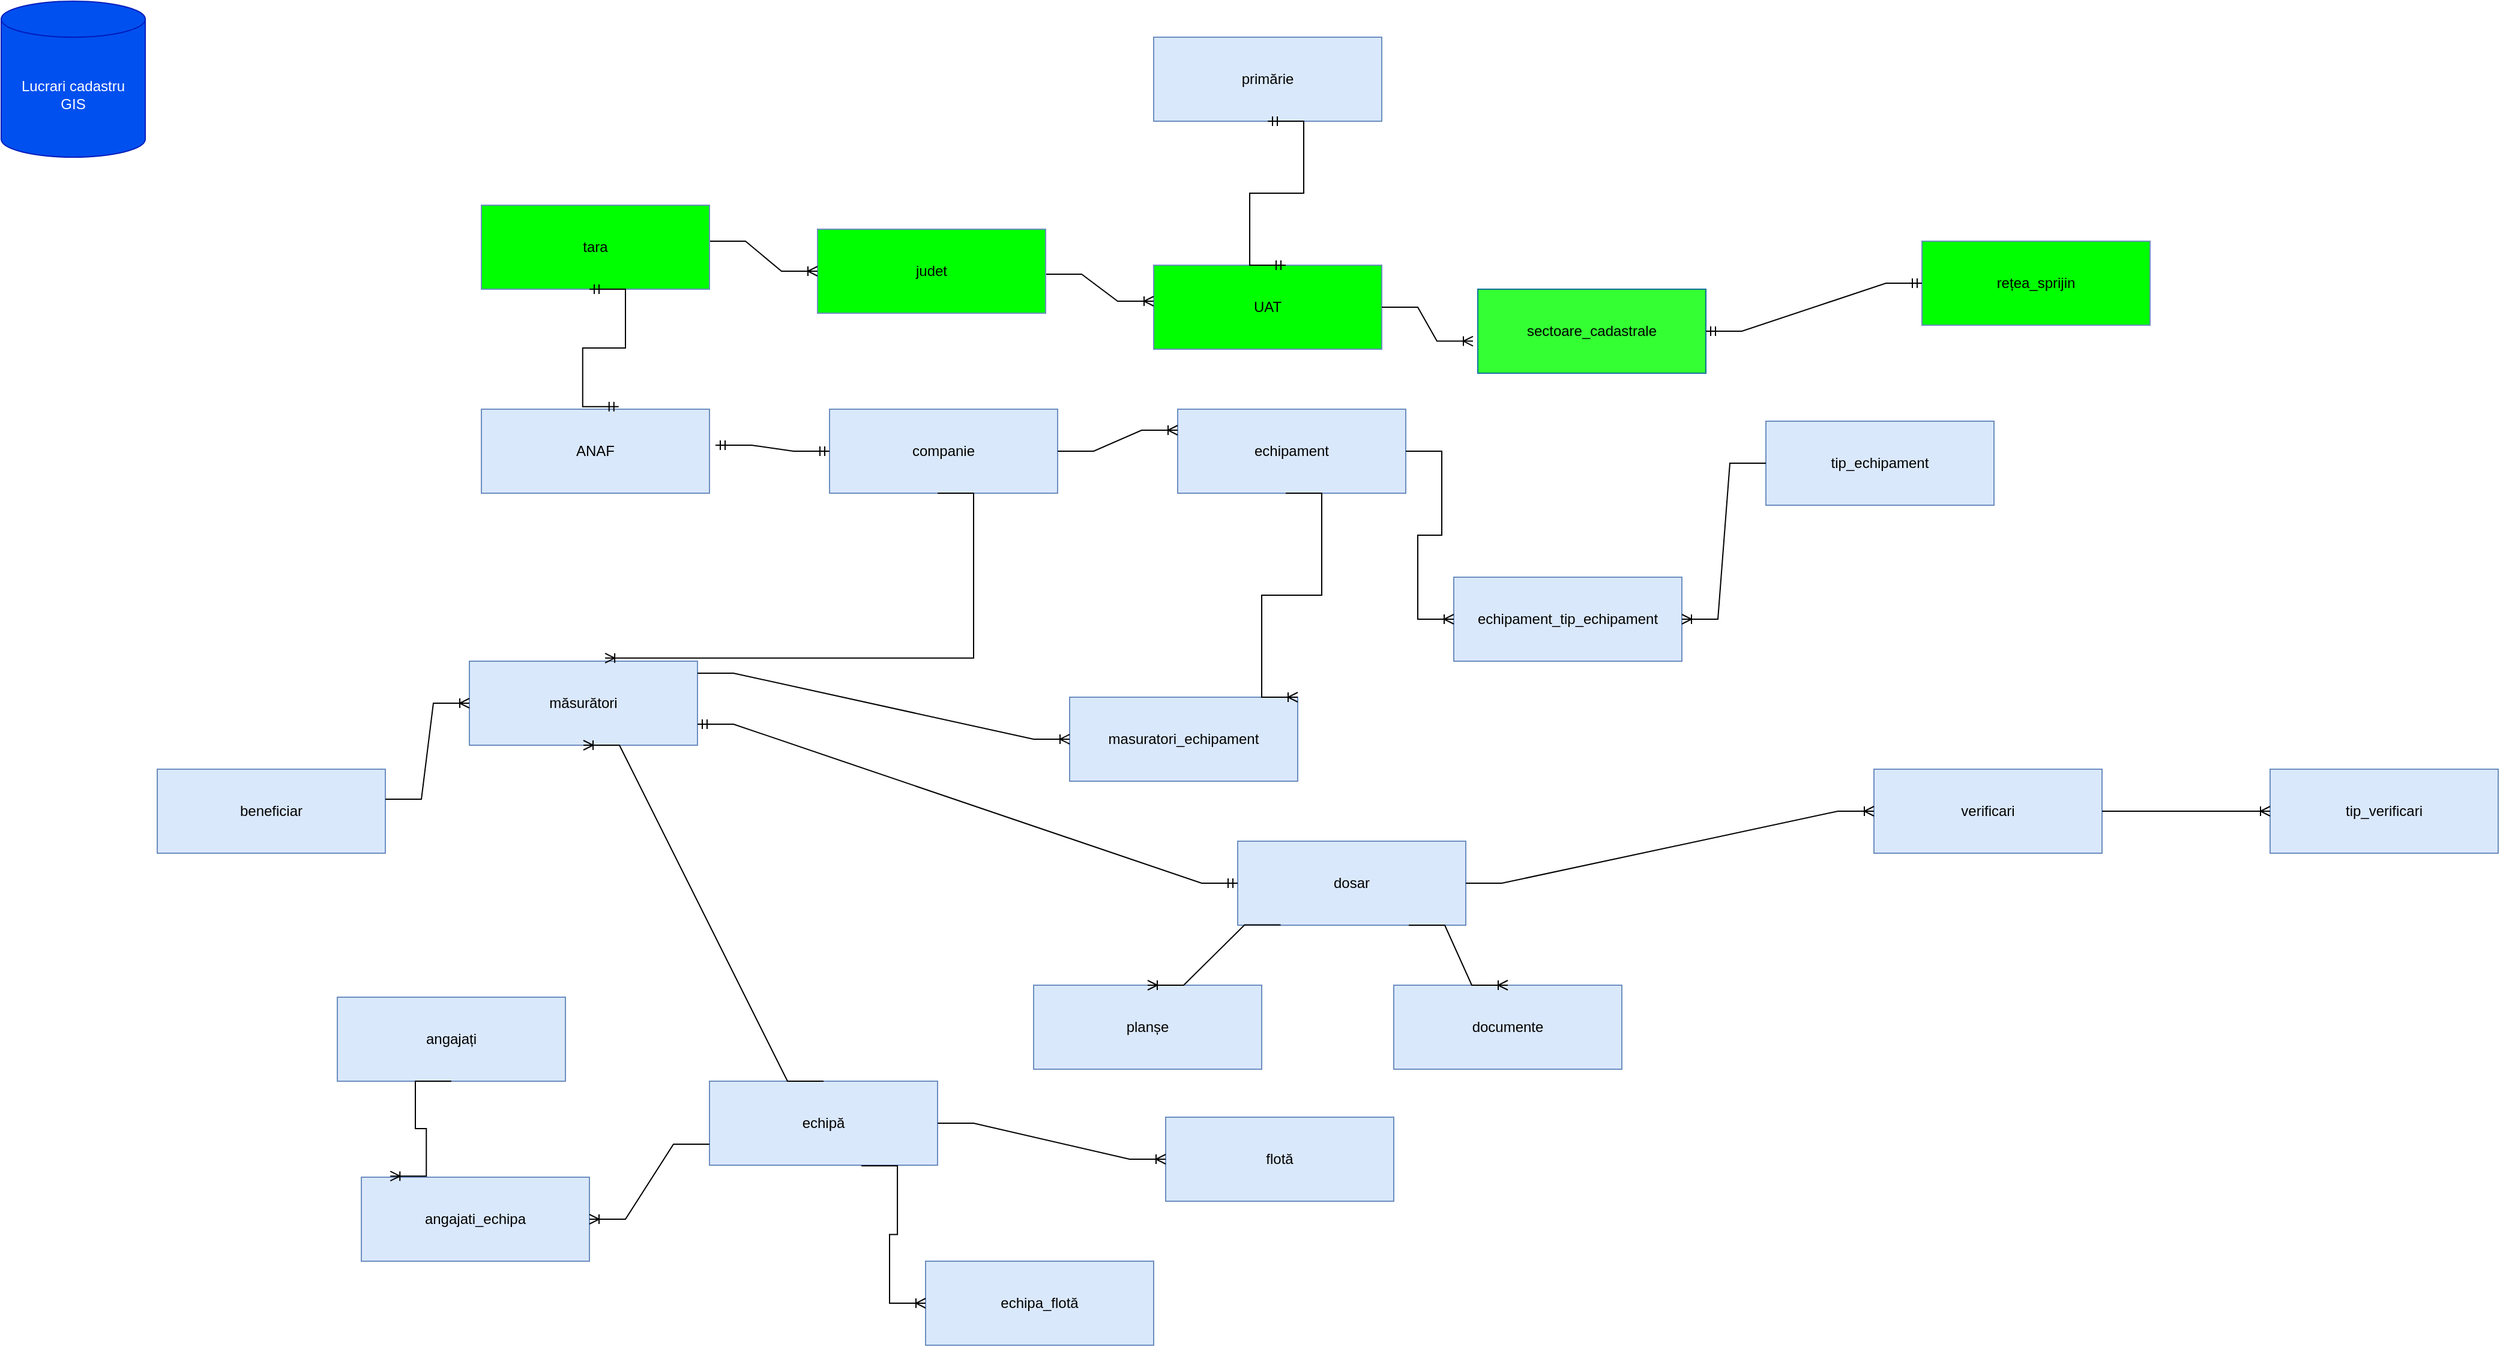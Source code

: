 <mxfile version="22.0.8" type="github">
  <diagram name="Page-1" id="zXPfUbV_PlMYqEEOmxEf">
    <mxGraphModel dx="3183" dy="2358" grid="1" gridSize="10" guides="1" tooltips="1" connect="1" arrows="1" fold="1" page="1" pageScale="1" pageWidth="850" pageHeight="1100" math="0" shadow="0">
      <root>
        <mxCell id="0" />
        <mxCell id="1" parent="0" />
        <mxCell id="alLgOjoT97Wj0h5GKDA_-1" value="Lucrari cadastru &lt;br&gt;GIS" style="shape=cylinder3;whiteSpace=wrap;html=1;boundedLbl=1;backgroundOutline=1;size=15;fillColor=#0050ef;strokeColor=#001DBC;fontColor=#ffffff;" vertex="1" parent="1">
          <mxGeometry x="-220" y="-150" width="120" height="130" as="geometry" />
        </mxCell>
        <mxCell id="alLgOjoT97Wj0h5GKDA_-2" value="sectoare_cadastrale" style="rounded=0;whiteSpace=wrap;html=1;fillColor=#33FF33;strokeColor=#10739e;" vertex="1" parent="1">
          <mxGeometry x="1010" y="90" width="190" height="70" as="geometry" />
        </mxCell>
        <mxCell id="alLgOjoT97Wj0h5GKDA_-5" value="rețea_sprijin" style="rounded=0;whiteSpace=wrap;html=1;fillColor=#00FF00;strokeColor=#6c8ebf;" vertex="1" parent="1">
          <mxGeometry x="1380" y="50" width="190" height="70" as="geometry" />
        </mxCell>
        <mxCell id="alLgOjoT97Wj0h5GKDA_-6" value="echipă" style="rounded=0;whiteSpace=wrap;html=1;fillColor=#dae8fc;strokeColor=#6c8ebf;" vertex="1" parent="1">
          <mxGeometry x="370" y="750" width="190" height="70" as="geometry" />
        </mxCell>
        <mxCell id="alLgOjoT97Wj0h5GKDA_-7" value="angajați" style="rounded=0;whiteSpace=wrap;html=1;fillColor=#dae8fc;strokeColor=#6c8ebf;" vertex="1" parent="1">
          <mxGeometry x="60" y="680" width="190" height="70" as="geometry" />
        </mxCell>
        <mxCell id="alLgOjoT97Wj0h5GKDA_-8" value="echipament" style="rounded=0;whiteSpace=wrap;html=1;fillColor=#dae8fc;strokeColor=#6c8ebf;" vertex="1" parent="1">
          <mxGeometry x="760" y="190" width="190" height="70" as="geometry" />
        </mxCell>
        <mxCell id="alLgOjoT97Wj0h5GKDA_-10" value="flotă" style="rounded=0;whiteSpace=wrap;html=1;fillColor=#dae8fc;strokeColor=#6c8ebf;" vertex="1" parent="1">
          <mxGeometry x="750" y="780" width="190" height="70" as="geometry" />
        </mxCell>
        <mxCell id="alLgOjoT97Wj0h5GKDA_-11" value="documente" style="rounded=0;whiteSpace=wrap;html=1;fillColor=#dae8fc;strokeColor=#6c8ebf;" vertex="1" parent="1">
          <mxGeometry x="940" y="670" width="190" height="70" as="geometry" />
        </mxCell>
        <mxCell id="alLgOjoT97Wj0h5GKDA_-12" value="măsurători" style="rounded=0;whiteSpace=wrap;html=1;fillColor=#dae8fc;strokeColor=#6c8ebf;" vertex="1" parent="1">
          <mxGeometry x="170" y="400" width="190" height="70" as="geometry" />
        </mxCell>
        <mxCell id="alLgOjoT97Wj0h5GKDA_-13" value="primărie" style="rounded=0;whiteSpace=wrap;html=1;fillColor=#dae8fc;strokeColor=#6c8ebf;" vertex="1" parent="1">
          <mxGeometry x="740" y="-120" width="190" height="70" as="geometry" />
        </mxCell>
        <mxCell id="alLgOjoT97Wj0h5GKDA_-14" value="beneficiar" style="rounded=0;whiteSpace=wrap;html=1;fillColor=#dae8fc;strokeColor=#6c8ebf;" vertex="1" parent="1">
          <mxGeometry x="-90" y="490" width="190" height="70" as="geometry" />
        </mxCell>
        <mxCell id="alLgOjoT97Wj0h5GKDA_-15" value="echipament_tip_echipament" style="rounded=0;whiteSpace=wrap;html=1;fillColor=#dae8fc;strokeColor=#6c8ebf;" vertex="1" parent="1">
          <mxGeometry x="990" y="330" width="190" height="70" as="geometry" />
        </mxCell>
        <mxCell id="alLgOjoT97Wj0h5GKDA_-16" value="dosar" style="rounded=0;whiteSpace=wrap;html=1;fillColor=#dae8fc;strokeColor=#6c8ebf;" vertex="1" parent="1">
          <mxGeometry x="810" y="550" width="190" height="70" as="geometry" />
        </mxCell>
        <mxCell id="alLgOjoT97Wj0h5GKDA_-18" value="planșe" style="rounded=0;whiteSpace=wrap;html=1;fillColor=#dae8fc;strokeColor=#6c8ebf;" vertex="1" parent="1">
          <mxGeometry x="640" y="670" width="190" height="70" as="geometry" />
        </mxCell>
        <mxCell id="alLgOjoT97Wj0h5GKDA_-22" value="UAT" style="rounded=0;whiteSpace=wrap;html=1;fillColor=#00FF00;strokeColor=#6c8ebf;" vertex="1" parent="1">
          <mxGeometry x="740" y="70" width="190" height="70" as="geometry" />
        </mxCell>
        <mxCell id="alLgOjoT97Wj0h5GKDA_-23" value="" style="edgeStyle=entityRelationEdgeStyle;fontSize=12;html=1;endArrow=ERoneToMany;rounded=0;entryX=0;entryY=0.75;entryDx=0;entryDy=0;" edge="1" parent="1">
          <mxGeometry width="100" height="100" relative="1" as="geometry">
            <mxPoint x="650" y="77.5" as="sourcePoint" />
            <mxPoint x="740" y="100" as="targetPoint" />
            <Array as="points">
              <mxPoint x="650" y="27.5" />
            </Array>
          </mxGeometry>
        </mxCell>
        <mxCell id="alLgOjoT97Wj0h5GKDA_-24" value="judet" style="rounded=0;whiteSpace=wrap;html=1;fillColor=#00FF00;strokeColor=#6c8ebf;" vertex="1" parent="1">
          <mxGeometry x="460" y="40" width="190" height="70" as="geometry" />
        </mxCell>
        <mxCell id="alLgOjoT97Wj0h5GKDA_-25" value="" style="edgeStyle=entityRelationEdgeStyle;fontSize=12;html=1;endArrow=ERoneToMany;rounded=0;entryX=0;entryY=0.5;entryDx=0;entryDy=0;" edge="1" parent="1" target="alLgOjoT97Wj0h5GKDA_-24">
          <mxGeometry width="100" height="100" relative="1" as="geometry">
            <mxPoint x="370" y="50" as="sourcePoint" />
            <mxPoint x="440" y="30" as="targetPoint" />
          </mxGeometry>
        </mxCell>
        <mxCell id="alLgOjoT97Wj0h5GKDA_-26" value="tara" style="rounded=0;whiteSpace=wrap;html=1;fillColor=#00FF00;strokeColor=#6c8ebf;" vertex="1" parent="1">
          <mxGeometry x="180" y="20" width="190" height="70" as="geometry" />
        </mxCell>
        <mxCell id="alLgOjoT97Wj0h5GKDA_-27" value="" style="edgeStyle=entityRelationEdgeStyle;fontSize=12;html=1;endArrow=ERoneToMany;rounded=0;entryX=-0.021;entryY=0.618;entryDx=0;entryDy=0;entryPerimeter=0;" edge="1" parent="1" target="alLgOjoT97Wj0h5GKDA_-2">
          <mxGeometry width="100" height="100" relative="1" as="geometry">
            <mxPoint x="930" y="105" as="sourcePoint" />
            <mxPoint x="1030" y="5" as="targetPoint" />
          </mxGeometry>
        </mxCell>
        <mxCell id="alLgOjoT97Wj0h5GKDA_-28" value="companie" style="rounded=0;whiteSpace=wrap;html=1;fillColor=#dae8fc;strokeColor=#6c8ebf;" vertex="1" parent="1">
          <mxGeometry x="470" y="190" width="190" height="70" as="geometry" />
        </mxCell>
        <mxCell id="alLgOjoT97Wj0h5GKDA_-29" value="" style="edgeStyle=entityRelationEdgeStyle;fontSize=12;html=1;endArrow=ERoneToMany;rounded=0;entryX=0;entryY=0.25;entryDx=0;entryDy=0;exitX=1;exitY=0.5;exitDx=0;exitDy=0;" edge="1" parent="1" source="alLgOjoT97Wj0h5GKDA_-28" target="alLgOjoT97Wj0h5GKDA_-8">
          <mxGeometry width="100" height="100" relative="1" as="geometry">
            <mxPoint x="680" y="240" as="sourcePoint" />
            <mxPoint x="750" y="130" as="targetPoint" />
          </mxGeometry>
        </mxCell>
        <mxCell id="alLgOjoT97Wj0h5GKDA_-30" value="ANAF" style="rounded=0;whiteSpace=wrap;html=1;fillColor=#dae8fc;strokeColor=#6c8ebf;" vertex="1" parent="1">
          <mxGeometry x="180" y="190" width="190" height="70" as="geometry" />
        </mxCell>
        <mxCell id="alLgOjoT97Wj0h5GKDA_-31" value="" style="edgeStyle=entityRelationEdgeStyle;fontSize=12;html=1;endArrow=ERmandOne;startArrow=ERmandOne;rounded=0;entryX=0;entryY=0.5;entryDx=0;entryDy=0;" edge="1" parent="1" target="alLgOjoT97Wj0h5GKDA_-28">
          <mxGeometry width="100" height="100" relative="1" as="geometry">
            <mxPoint x="375" y="220" as="sourcePoint" />
            <mxPoint x="475" y="120" as="targetPoint" />
          </mxGeometry>
        </mxCell>
        <mxCell id="alLgOjoT97Wj0h5GKDA_-32" value="" style="edgeStyle=entityRelationEdgeStyle;fontSize=12;html=1;endArrow=ERmandOne;startArrow=ERmandOne;rounded=0;entryX=0.602;entryY=-0.03;entryDx=0;entryDy=0;entryPerimeter=0;" edge="1" parent="1" target="alLgOjoT97Wj0h5GKDA_-30">
          <mxGeometry width="100" height="100" relative="1" as="geometry">
            <mxPoint x="270" y="90" as="sourcePoint" />
            <mxPoint x="370" y="-10" as="targetPoint" />
          </mxGeometry>
        </mxCell>
        <mxCell id="alLgOjoT97Wj0h5GKDA_-33" value="masuratori_echipament" style="rounded=0;whiteSpace=wrap;html=1;fillColor=#dae8fc;strokeColor=#6c8ebf;" vertex="1" parent="1">
          <mxGeometry x="670" y="430" width="190" height="70" as="geometry" />
        </mxCell>
        <mxCell id="alLgOjoT97Wj0h5GKDA_-34" value="" style="edgeStyle=entityRelationEdgeStyle;fontSize=12;html=1;endArrow=ERoneToMany;rounded=0;entryX=0.595;entryY=-0.037;entryDx=0;entryDy=0;entryPerimeter=0;" edge="1" parent="1" target="alLgOjoT97Wj0h5GKDA_-12">
          <mxGeometry width="100" height="100" relative="1" as="geometry">
            <mxPoint x="560" y="260" as="sourcePoint" />
            <mxPoint x="280" y="360" as="targetPoint" />
          </mxGeometry>
        </mxCell>
        <mxCell id="alLgOjoT97Wj0h5GKDA_-35" value="" style="edgeStyle=entityRelationEdgeStyle;fontSize=12;html=1;endArrow=ERoneToMany;rounded=0;entryX=1;entryY=0;entryDx=0;entryDy=0;" edge="1" parent="1" target="alLgOjoT97Wj0h5GKDA_-33">
          <mxGeometry width="100" height="100" relative="1" as="geometry">
            <mxPoint x="850" y="260" as="sourcePoint" />
            <mxPoint x="950" y="160" as="targetPoint" />
          </mxGeometry>
        </mxCell>
        <mxCell id="alLgOjoT97Wj0h5GKDA_-36" value="" style="edgeStyle=entityRelationEdgeStyle;fontSize=12;html=1;endArrow=ERoneToMany;rounded=0;entryX=0;entryY=0.5;entryDx=0;entryDy=0;" edge="1" parent="1" target="alLgOjoT97Wj0h5GKDA_-33">
          <mxGeometry width="100" height="100" relative="1" as="geometry">
            <mxPoint x="360" y="410" as="sourcePoint" />
            <mxPoint x="460" y="310" as="targetPoint" />
          </mxGeometry>
        </mxCell>
        <mxCell id="alLgOjoT97Wj0h5GKDA_-37" value="angajati_echipa" style="rounded=0;whiteSpace=wrap;html=1;fillColor=#dae8fc;strokeColor=#6c8ebf;" vertex="1" parent="1">
          <mxGeometry x="80" y="830" width="190" height="70" as="geometry" />
        </mxCell>
        <mxCell id="alLgOjoT97Wj0h5GKDA_-38" value="" style="edgeStyle=entityRelationEdgeStyle;fontSize=12;html=1;endArrow=ERoneToMany;rounded=0;entryX=0.127;entryY=-0.013;entryDx=0;entryDy=0;entryPerimeter=0;exitX=0.5;exitY=1;exitDx=0;exitDy=0;" edge="1" parent="1" source="alLgOjoT97Wj0h5GKDA_-7" target="alLgOjoT97Wj0h5GKDA_-37">
          <mxGeometry width="100" height="100" relative="1" as="geometry">
            <mxPoint x="200" y="790" as="sourcePoint" />
            <mxPoint x="220" y="920" as="targetPoint" />
          </mxGeometry>
        </mxCell>
        <mxCell id="alLgOjoT97Wj0h5GKDA_-39" value="" style="edgeStyle=entityRelationEdgeStyle;fontSize=12;html=1;endArrow=ERoneToMany;rounded=0;entryX=1;entryY=0.5;entryDx=0;entryDy=0;exitX=0;exitY=0.75;exitDx=0;exitDy=0;" edge="1" parent="1" source="alLgOjoT97Wj0h5GKDA_-6" target="alLgOjoT97Wj0h5GKDA_-37">
          <mxGeometry width="100" height="100" relative="1" as="geometry">
            <mxPoint x="580" y="780" as="sourcePoint" />
            <mxPoint x="610" y="880" as="targetPoint" />
            <Array as="points">
              <mxPoint x="440" y="860" />
              <mxPoint x="470" y="870" />
            </Array>
          </mxGeometry>
        </mxCell>
        <mxCell id="alLgOjoT97Wj0h5GKDA_-40" value="" style="edgeStyle=entityRelationEdgeStyle;fontSize=12;html=1;endArrow=ERoneToMany;rounded=0;exitX=0.5;exitY=0;exitDx=0;exitDy=0;entryX=0.5;entryY=1;entryDx=0;entryDy=0;" edge="1" parent="1" source="alLgOjoT97Wj0h5GKDA_-6" target="alLgOjoT97Wj0h5GKDA_-12">
          <mxGeometry width="100" height="100" relative="1" as="geometry">
            <mxPoint x="570" y="710" as="sourcePoint" />
            <mxPoint x="300" y="500" as="targetPoint" />
          </mxGeometry>
        </mxCell>
        <mxCell id="alLgOjoT97Wj0h5GKDA_-41" value="echipa_flotă" style="rounded=0;whiteSpace=wrap;html=1;fillColor=#dae8fc;strokeColor=#6c8ebf;" vertex="1" parent="1">
          <mxGeometry x="550" y="900" width="190" height="70" as="geometry" />
        </mxCell>
        <mxCell id="alLgOjoT97Wj0h5GKDA_-42" value="" style="edgeStyle=entityRelationEdgeStyle;fontSize=12;html=1;endArrow=ERoneToMany;rounded=0;entryX=0;entryY=0.5;entryDx=0;entryDy=0;exitX=0.666;exitY=1.008;exitDx=0;exitDy=0;exitPerimeter=0;" edge="1" parent="1" source="alLgOjoT97Wj0h5GKDA_-6" target="alLgOjoT97Wj0h5GKDA_-41">
          <mxGeometry width="100" height="100" relative="1" as="geometry">
            <mxPoint x="600" y="760" as="sourcePoint" />
            <mxPoint x="700" y="660" as="targetPoint" />
          </mxGeometry>
        </mxCell>
        <mxCell id="alLgOjoT97Wj0h5GKDA_-43" value="" style="edgeStyle=entityRelationEdgeStyle;fontSize=12;html=1;endArrow=ERoneToMany;rounded=0;entryX=0;entryY=0.5;entryDx=0;entryDy=0;exitX=1;exitY=0.5;exitDx=0;exitDy=0;" edge="1" parent="1" source="alLgOjoT97Wj0h5GKDA_-6" target="alLgOjoT97Wj0h5GKDA_-10">
          <mxGeometry width="100" height="100" relative="1" as="geometry">
            <mxPoint x="670" y="720" as="sourcePoint" />
            <mxPoint x="770" y="620" as="targetPoint" />
          </mxGeometry>
        </mxCell>
        <mxCell id="alLgOjoT97Wj0h5GKDA_-44" value="" style="edgeStyle=entityRelationEdgeStyle;fontSize=12;html=1;endArrow=ERmandOne;startArrow=ERmandOne;rounded=0;entryX=0;entryY=0.5;entryDx=0;entryDy=0;exitX=1;exitY=0.5;exitDx=0;exitDy=0;" edge="1" parent="1" source="alLgOjoT97Wj0h5GKDA_-2" target="alLgOjoT97Wj0h5GKDA_-5">
          <mxGeometry width="100" height="100" relative="1" as="geometry">
            <mxPoint x="1120" y="160" as="sourcePoint" />
            <mxPoint x="1220" y="60" as="targetPoint" />
          </mxGeometry>
        </mxCell>
        <mxCell id="alLgOjoT97Wj0h5GKDA_-45" value="" style="edgeStyle=entityRelationEdgeStyle;fontSize=12;html=1;endArrow=ERmandOne;startArrow=ERmandOne;rounded=0;entryX=0.579;entryY=0;entryDx=0;entryDy=0;entryPerimeter=0;exitX=0.5;exitY=1;exitDx=0;exitDy=0;" edge="1" parent="1" source="alLgOjoT97Wj0h5GKDA_-13" target="alLgOjoT97Wj0h5GKDA_-22">
          <mxGeometry width="100" height="100" relative="1" as="geometry">
            <mxPoint x="820" y="-10" as="sourcePoint" />
            <mxPoint x="910" y="20" as="targetPoint" />
          </mxGeometry>
        </mxCell>
        <mxCell id="alLgOjoT97Wj0h5GKDA_-46" value="" style="edgeStyle=entityRelationEdgeStyle;fontSize=12;html=1;endArrow=ERoneToMany;rounded=0;entryX=0;entryY=0.5;entryDx=0;entryDy=0;" edge="1" parent="1" target="alLgOjoT97Wj0h5GKDA_-12">
          <mxGeometry width="100" height="100" relative="1" as="geometry">
            <mxPoint x="100" y="515" as="sourcePoint" />
            <mxPoint x="200" y="415" as="targetPoint" />
          </mxGeometry>
        </mxCell>
        <mxCell id="alLgOjoT97Wj0h5GKDA_-47" value="tip_echipament" style="rounded=0;whiteSpace=wrap;html=1;fillColor=#dae8fc;strokeColor=#6c8ebf;" vertex="1" parent="1">
          <mxGeometry x="1250" y="200" width="190" height="70" as="geometry" />
        </mxCell>
        <mxCell id="alLgOjoT97Wj0h5GKDA_-48" value="" style="edgeStyle=entityRelationEdgeStyle;fontSize=12;html=1;endArrow=ERoneToMany;rounded=0;entryX=0;entryY=0.5;entryDx=0;entryDy=0;exitX=1;exitY=0.5;exitDx=0;exitDy=0;" edge="1" parent="1" source="alLgOjoT97Wj0h5GKDA_-8" target="alLgOjoT97Wj0h5GKDA_-15">
          <mxGeometry width="100" height="100" relative="1" as="geometry">
            <mxPoint x="970" y="230" as="sourcePoint" />
            <mxPoint x="1050" y="120" as="targetPoint" />
          </mxGeometry>
        </mxCell>
        <mxCell id="alLgOjoT97Wj0h5GKDA_-49" value="" style="edgeStyle=entityRelationEdgeStyle;fontSize=12;html=1;endArrow=ERoneToMany;rounded=0;exitX=0;exitY=0.5;exitDx=0;exitDy=0;entryX=1;entryY=0.5;entryDx=0;entryDy=0;" edge="1" parent="1" source="alLgOjoT97Wj0h5GKDA_-47" target="alLgOjoT97Wj0h5GKDA_-15">
          <mxGeometry width="100" height="100" relative="1" as="geometry">
            <mxPoint x="1070" y="470" as="sourcePoint" />
            <mxPoint x="1170" y="370" as="targetPoint" />
          </mxGeometry>
        </mxCell>
        <mxCell id="alLgOjoT97Wj0h5GKDA_-51" value="verificari" style="rounded=0;whiteSpace=wrap;html=1;fillColor=#dae8fc;strokeColor=#6c8ebf;" vertex="1" parent="1">
          <mxGeometry x="1340" y="490" width="190" height="70" as="geometry" />
        </mxCell>
        <mxCell id="alLgOjoT97Wj0h5GKDA_-52" value="tip_verificari" style="rounded=0;whiteSpace=wrap;html=1;fillColor=#dae8fc;strokeColor=#6c8ebf;" vertex="1" parent="1">
          <mxGeometry x="1670" y="490" width="190" height="70" as="geometry" />
        </mxCell>
        <mxCell id="alLgOjoT97Wj0h5GKDA_-53" value="" style="edgeStyle=entityRelationEdgeStyle;fontSize=12;html=1;endArrow=ERoneToMany;rounded=0;exitX=1;exitY=0.5;exitDx=0;exitDy=0;entryX=0;entryY=0.5;entryDx=0;entryDy=0;" edge="1" parent="1" source="alLgOjoT97Wj0h5GKDA_-51" target="alLgOjoT97Wj0h5GKDA_-52">
          <mxGeometry width="100" height="100" relative="1" as="geometry">
            <mxPoint x="1070" y="750" as="sourcePoint" />
            <mxPoint x="1170" y="650" as="targetPoint" />
          </mxGeometry>
        </mxCell>
        <mxCell id="alLgOjoT97Wj0h5GKDA_-55" value="" style="edgeStyle=entityRelationEdgeStyle;fontSize=12;html=1;endArrow=ERmandOne;startArrow=ERmandOne;rounded=0;exitX=1;exitY=0.75;exitDx=0;exitDy=0;entryX=0;entryY=0.5;entryDx=0;entryDy=0;" edge="1" parent="1" source="alLgOjoT97Wj0h5GKDA_-12" target="alLgOjoT97Wj0h5GKDA_-16">
          <mxGeometry width="100" height="100" relative="1" as="geometry">
            <mxPoint x="510" y="610" as="sourcePoint" />
            <mxPoint x="610" y="510" as="targetPoint" />
          </mxGeometry>
        </mxCell>
        <mxCell id="alLgOjoT97Wj0h5GKDA_-56" value="" style="edgeStyle=entityRelationEdgeStyle;fontSize=12;html=1;endArrow=ERoneToMany;rounded=0;exitX=1;exitY=0.5;exitDx=0;exitDy=0;entryX=0;entryY=0.5;entryDx=0;entryDy=0;" edge="1" parent="1" source="alLgOjoT97Wj0h5GKDA_-16" target="alLgOjoT97Wj0h5GKDA_-51">
          <mxGeometry width="100" height="100" relative="1" as="geometry">
            <mxPoint x="810" y="650" as="sourcePoint" />
            <mxPoint x="910" y="550" as="targetPoint" />
          </mxGeometry>
        </mxCell>
        <mxCell id="alLgOjoT97Wj0h5GKDA_-57" value="" style="edgeStyle=entityRelationEdgeStyle;fontSize=12;html=1;endArrow=ERoneToMany;rounded=0;exitX=0.188;exitY=0.997;exitDx=0;exitDy=0;exitPerimeter=0;entryX=0.5;entryY=0;entryDx=0;entryDy=0;" edge="1" parent="1" source="alLgOjoT97Wj0h5GKDA_-16" target="alLgOjoT97Wj0h5GKDA_-18">
          <mxGeometry width="100" height="100" relative="1" as="geometry">
            <mxPoint x="740" y="770" as="sourcePoint" />
            <mxPoint x="840" y="670" as="targetPoint" />
          </mxGeometry>
        </mxCell>
        <mxCell id="alLgOjoT97Wj0h5GKDA_-58" value="" style="edgeStyle=entityRelationEdgeStyle;fontSize=12;html=1;endArrow=ERoneToMany;rounded=0;entryX=0.5;entryY=0;entryDx=0;entryDy=0;exitX=0.75;exitY=1;exitDx=0;exitDy=0;" edge="1" parent="1" source="alLgOjoT97Wj0h5GKDA_-16" target="alLgOjoT97Wj0h5GKDA_-11">
          <mxGeometry width="100" height="100" relative="1" as="geometry">
            <mxPoint x="740" y="770" as="sourcePoint" />
            <mxPoint x="840" y="670" as="targetPoint" />
          </mxGeometry>
        </mxCell>
      </root>
    </mxGraphModel>
  </diagram>
</mxfile>
